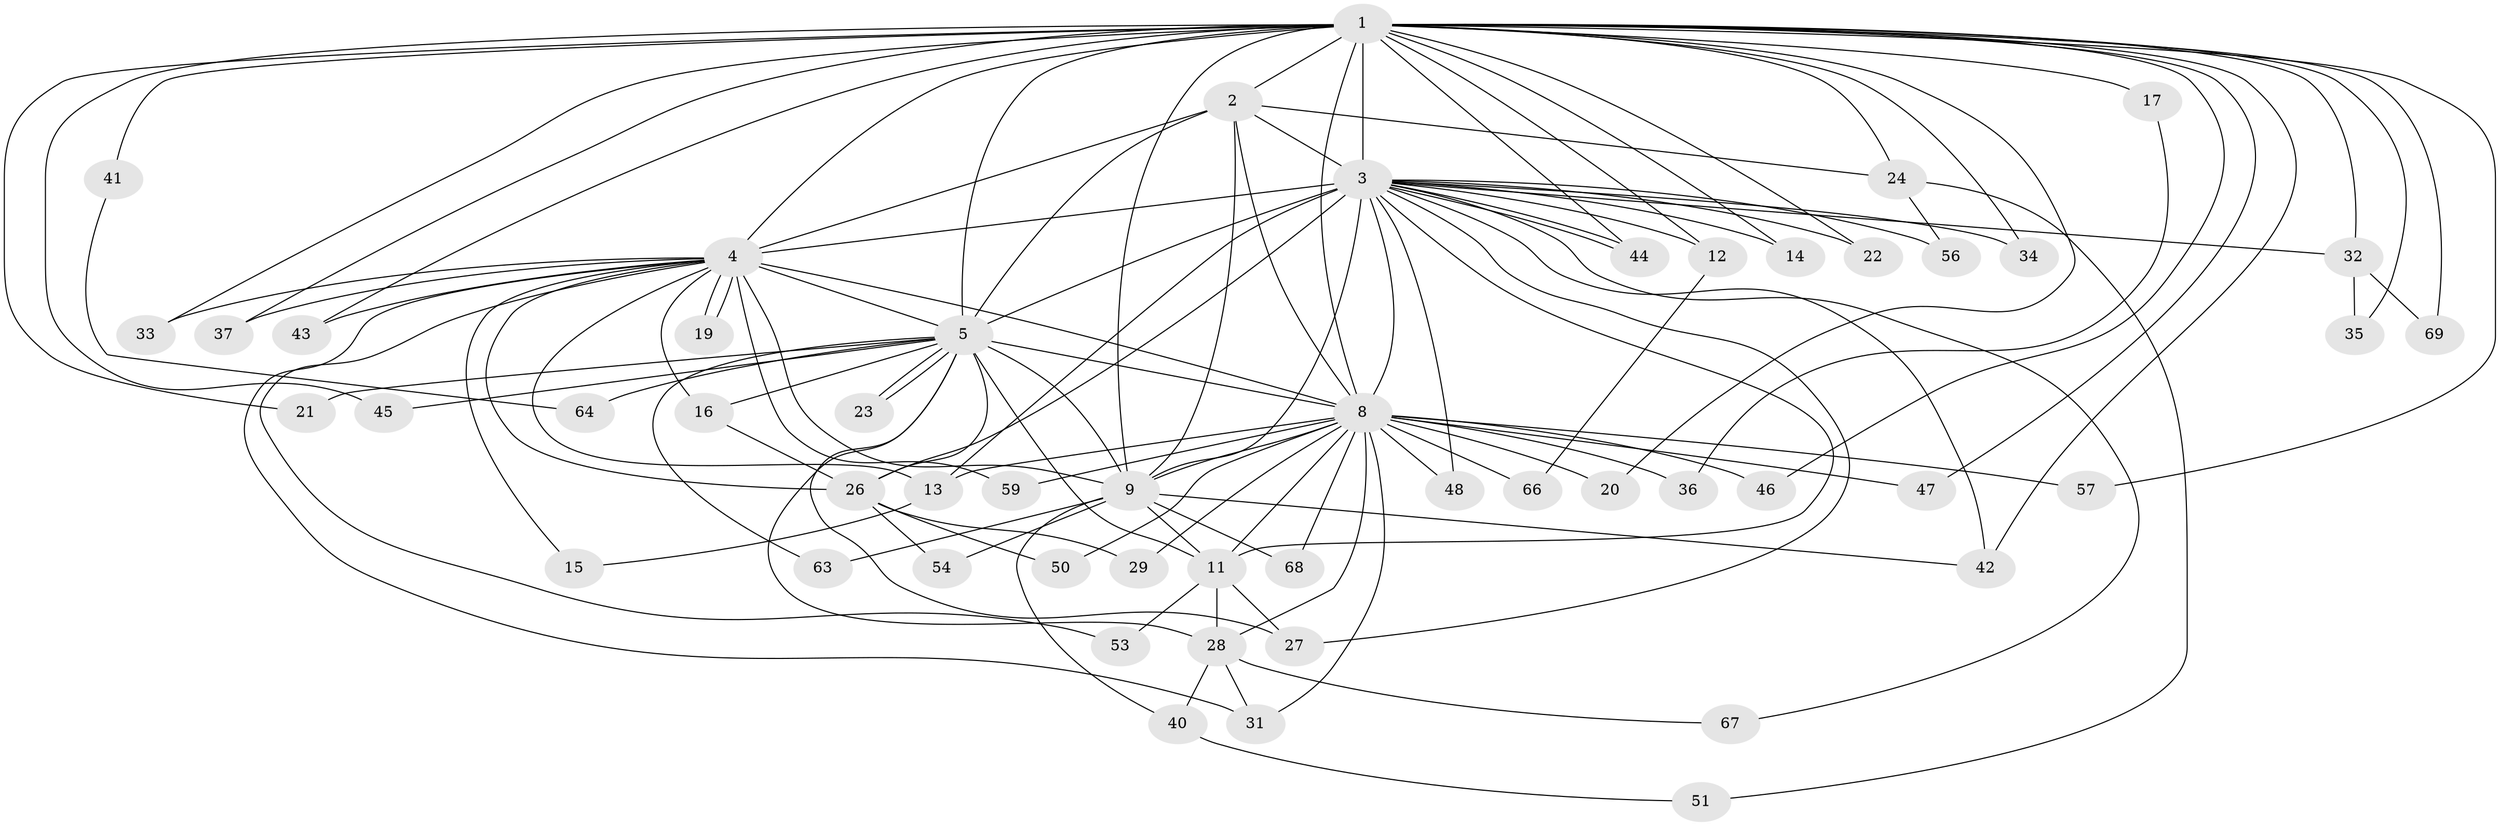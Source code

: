 // Generated by graph-tools (version 1.1) at 2025/23/03/03/25 07:23:46]
// undirected, 53 vertices, 121 edges
graph export_dot {
graph [start="1"]
  node [color=gray90,style=filled];
  1 [super="+10"];
  2 [super="+58"];
  3 [super="+6"];
  4 [super="+25"];
  5 [super="+7"];
  8 [super="+30"];
  9 [super="+39"];
  11 [super="+18"];
  12;
  13 [super="+38"];
  14;
  15;
  16 [super="+65"];
  17;
  19;
  20;
  21;
  22;
  23;
  24;
  26 [super="+49"];
  27 [super="+61"];
  28 [super="+60"];
  29;
  31 [super="+52"];
  32;
  33;
  34;
  35;
  36;
  37;
  40;
  41;
  42 [super="+55"];
  43;
  44 [super="+62"];
  45;
  46;
  47;
  48;
  50;
  51;
  53;
  54;
  56;
  57;
  59;
  63;
  64;
  66;
  67;
  68;
  69;
  1 -- 2 [weight=3];
  1 -- 3 [weight=4];
  1 -- 4 [weight=2];
  1 -- 5 [weight=4];
  1 -- 8 [weight=2];
  1 -- 9 [weight=2];
  1 -- 12;
  1 -- 17 [weight=2];
  1 -- 22;
  1 -- 34;
  1 -- 37;
  1 -- 43;
  1 -- 47;
  1 -- 57;
  1 -- 69;
  1 -- 14;
  1 -- 20;
  1 -- 21;
  1 -- 24;
  1 -- 32;
  1 -- 33;
  1 -- 35;
  1 -- 41;
  1 -- 45;
  1 -- 46;
  1 -- 44;
  1 -- 42;
  2 -- 3 [weight=2];
  2 -- 4;
  2 -- 5 [weight=2];
  2 -- 8;
  2 -- 9;
  2 -- 24;
  3 -- 4 [weight=2];
  3 -- 5 [weight=4];
  3 -- 8 [weight=2];
  3 -- 9 [weight=2];
  3 -- 12;
  3 -- 13;
  3 -- 14;
  3 -- 32;
  3 -- 34;
  3 -- 42;
  3 -- 44;
  3 -- 44;
  3 -- 48;
  3 -- 56;
  3 -- 67;
  3 -- 11;
  3 -- 22;
  3 -- 27;
  3 -- 26;
  4 -- 5 [weight=3];
  4 -- 8;
  4 -- 9;
  4 -- 13;
  4 -- 15;
  4 -- 16;
  4 -- 19;
  4 -- 19;
  4 -- 26;
  4 -- 31;
  4 -- 37;
  4 -- 33;
  4 -- 53;
  4 -- 59;
  4 -- 43;
  5 -- 8 [weight=2];
  5 -- 9 [weight=3];
  5 -- 21;
  5 -- 23;
  5 -- 23;
  5 -- 27;
  5 -- 28;
  5 -- 64;
  5 -- 11;
  5 -- 45;
  5 -- 16;
  5 -- 26;
  5 -- 63;
  8 -- 9;
  8 -- 20;
  8 -- 29;
  8 -- 31;
  8 -- 36;
  8 -- 47;
  8 -- 50;
  8 -- 57;
  8 -- 59;
  8 -- 68;
  8 -- 28;
  8 -- 48;
  8 -- 66;
  8 -- 11;
  8 -- 46;
  8 -- 13;
  9 -- 40;
  9 -- 42;
  9 -- 54;
  9 -- 63;
  9 -- 68;
  9 -- 11;
  11 -- 28;
  11 -- 53;
  11 -- 27;
  12 -- 66;
  13 -- 15;
  16 -- 26;
  17 -- 36;
  24 -- 51;
  24 -- 56;
  26 -- 29;
  26 -- 50;
  26 -- 54;
  28 -- 40;
  28 -- 67;
  28 -- 31;
  32 -- 35;
  32 -- 69;
  40 -- 51;
  41 -- 64;
}
